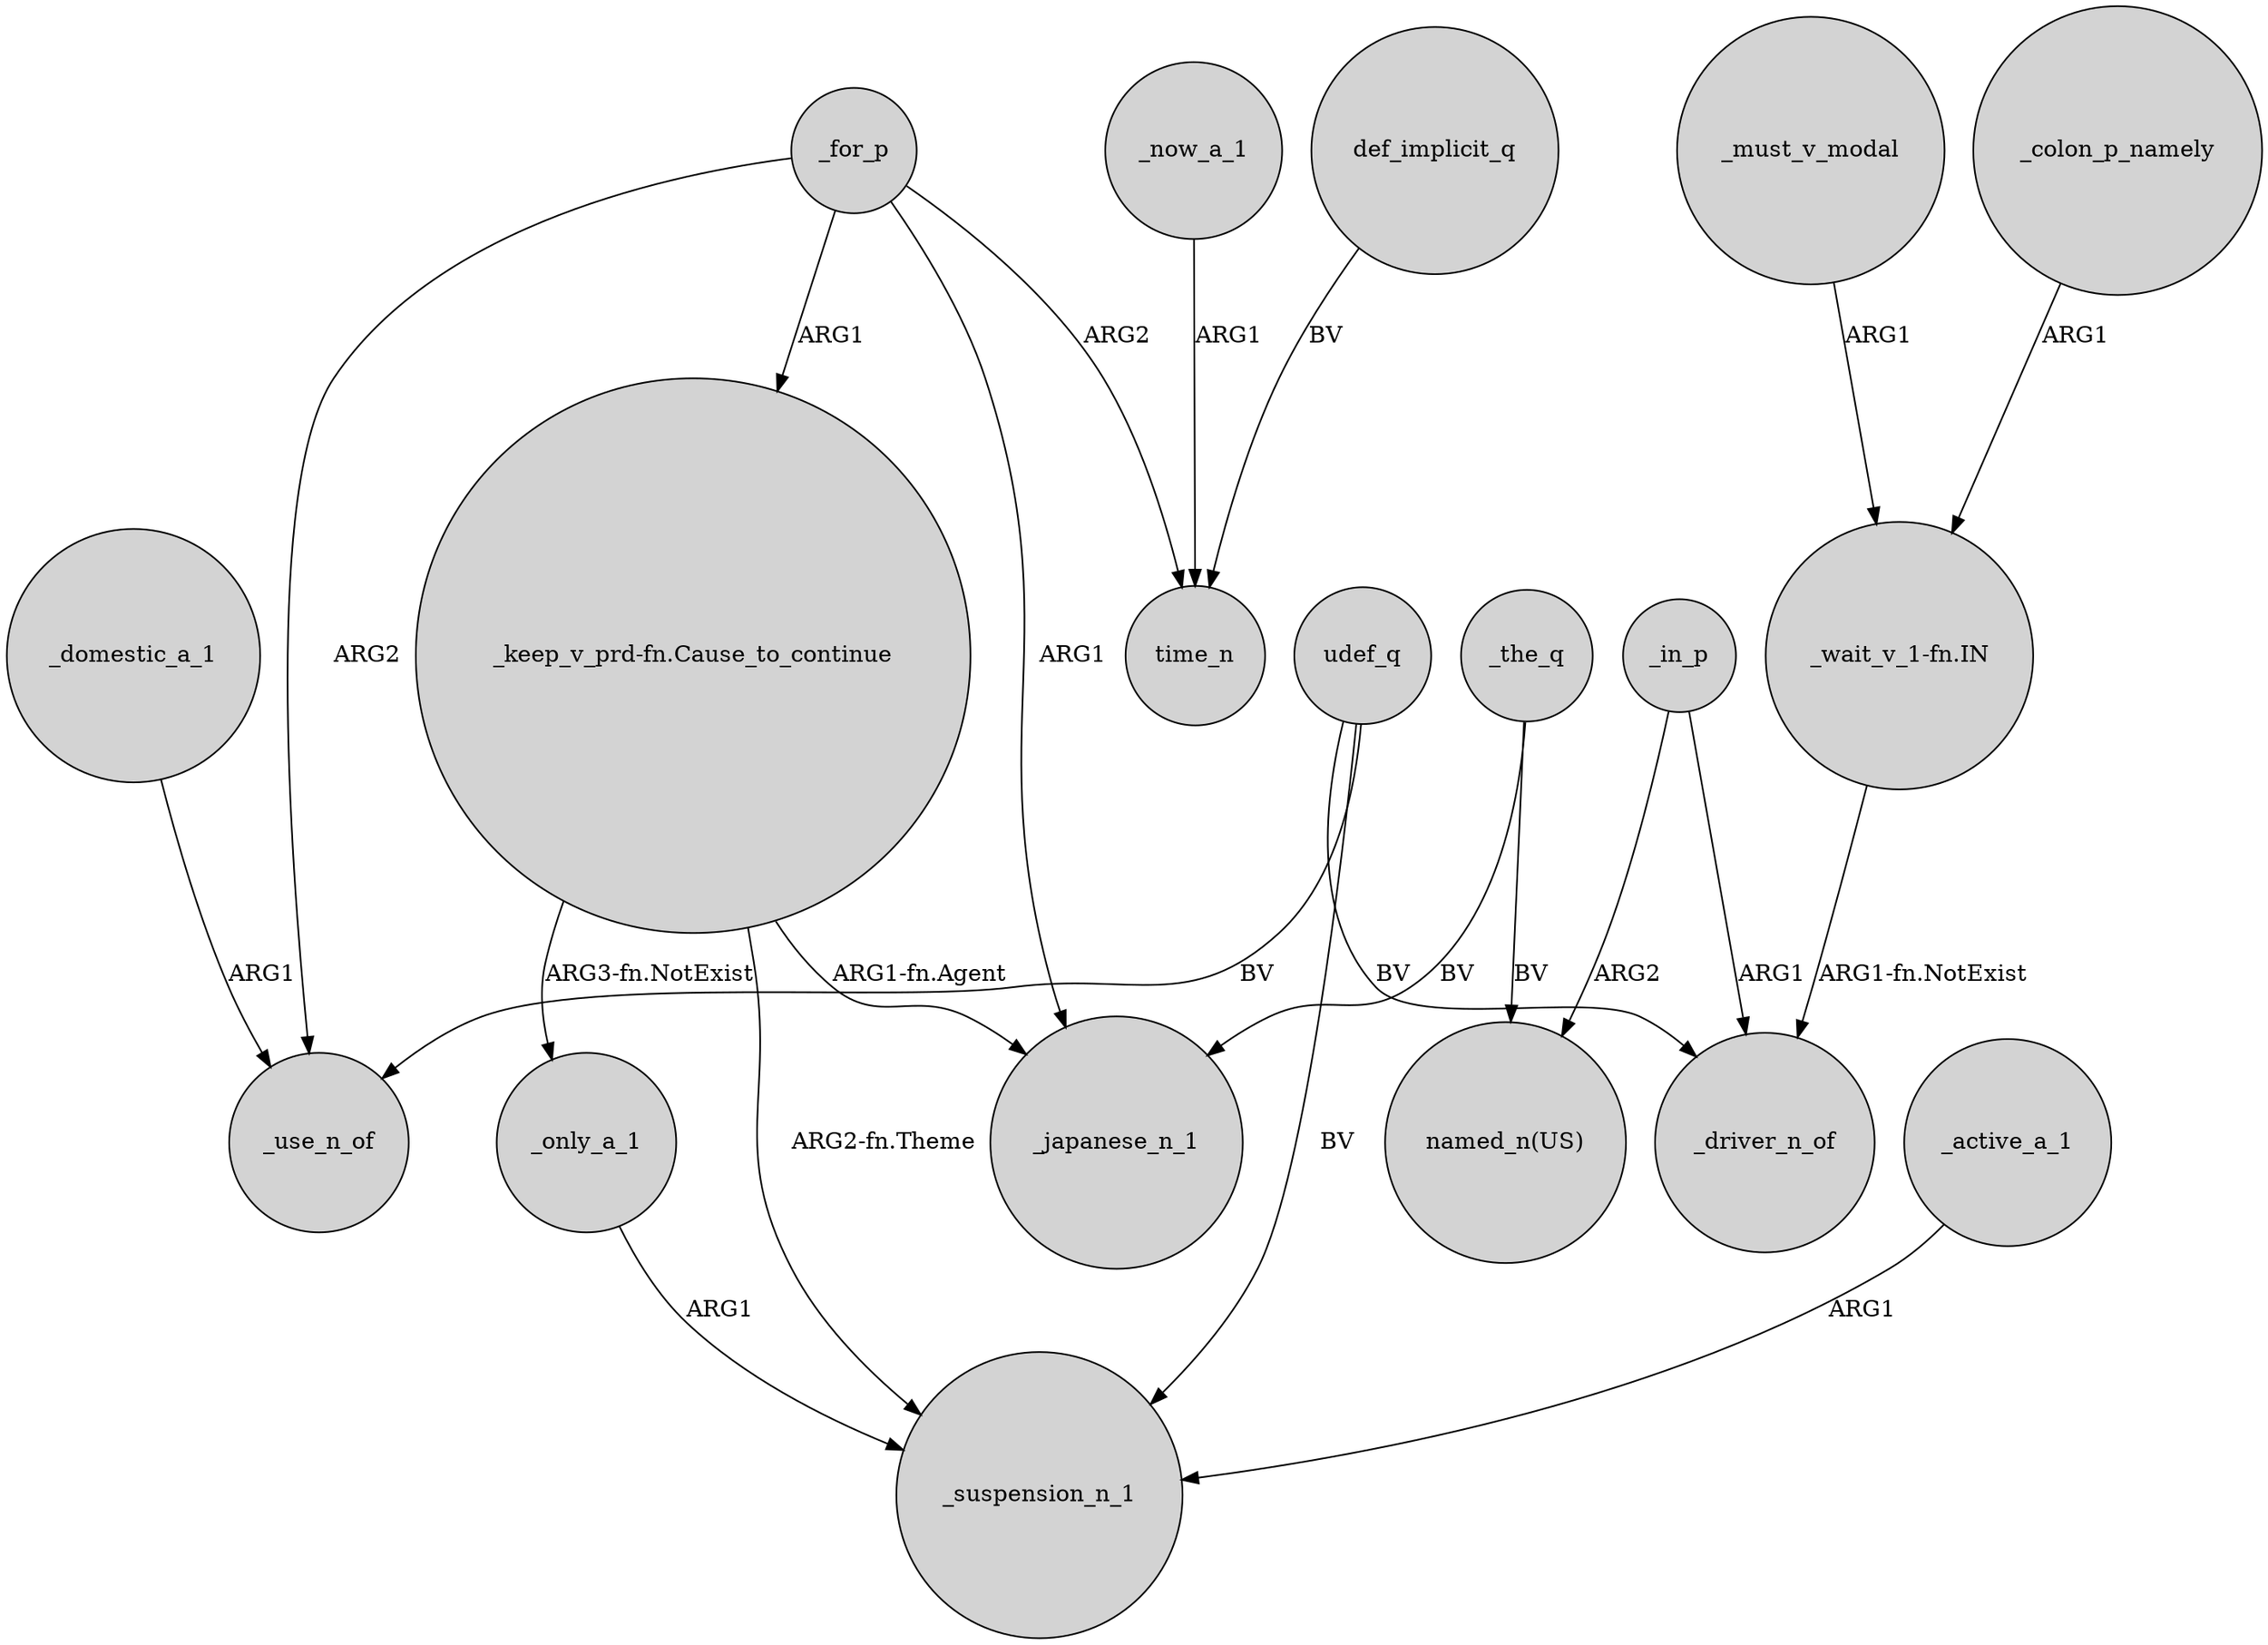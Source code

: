 digraph {
	node [shape=circle style=filled]
	_domestic_a_1 -> _use_n_of [label=ARG1]
	_for_p -> time_n [label=ARG2]
	udef_q -> _use_n_of [label=BV]
	_for_p -> "_keep_v_prd-fn.Cause_to_continue" [label=ARG1]
	_for_p -> _japanese_n_1 [label=ARG1]
	_in_p -> "named_n(US)" [label=ARG2]
	_only_a_1 -> _suspension_n_1 [label=ARG1]
	_the_q -> "named_n(US)" [label=BV]
	udef_q -> _suspension_n_1 [label=BV]
	"_keep_v_prd-fn.Cause_to_continue" -> _suspension_n_1 [label="ARG2-fn.Theme"]
	_the_q -> _japanese_n_1 [label=BV]
	"_keep_v_prd-fn.Cause_to_continue" -> _only_a_1 [label="ARG3-fn.NotExist"]
	udef_q -> _driver_n_of [label=BV]
	_now_a_1 -> time_n [label=ARG1]
	_must_v_modal -> "_wait_v_1-fn.IN" [label=ARG1]
	_in_p -> _driver_n_of [label=ARG1]
	_colon_p_namely -> "_wait_v_1-fn.IN" [label=ARG1]
	_active_a_1 -> _suspension_n_1 [label=ARG1]
	"_wait_v_1-fn.IN" -> _driver_n_of [label="ARG1-fn.NotExist"]
	_for_p -> _use_n_of [label=ARG2]
	def_implicit_q -> time_n [label=BV]
	"_keep_v_prd-fn.Cause_to_continue" -> _japanese_n_1 [label="ARG1-fn.Agent"]
}
